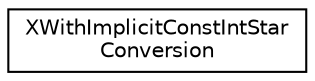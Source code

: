 digraph "Graphical Class Hierarchy"
{
  edge [fontname="Helvetica",fontsize="10",labelfontname="Helvetica",labelfontsize="10"];
  node [fontname="Helvetica",fontsize="10",shape=record];
  rankdir="LR";
  Node0 [label="XWithImplicitConstIntStar\lConversion",height=0.2,width=0.4,color="black", fillcolor="white", style="filled",URL="$struct_x_with_implicit_const_int_star_conversion.html"];
}
